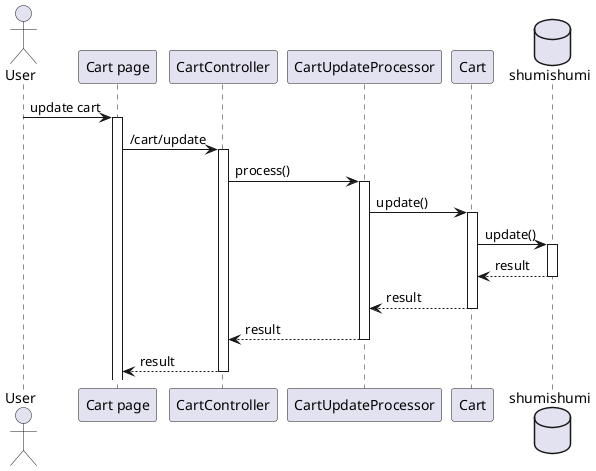 @startuml template
'autonumber 1.1.1

actor User as u

' Box "front end"
participant "Cart page" as cart
' end box

' Box "back end"
participant "CartController" as cc

participant "CartUpdateProcessor" as updateproc

participant "Cart" as wm
' end box

database shumishumi as db

u -> cart++ : update cart
cart -> cc++ : /cart/update
cc -> updateproc++ : process()

updateproc -> wm++ : update()
wm -> db++ : update()
return result
return result
return result
return result

@enduml